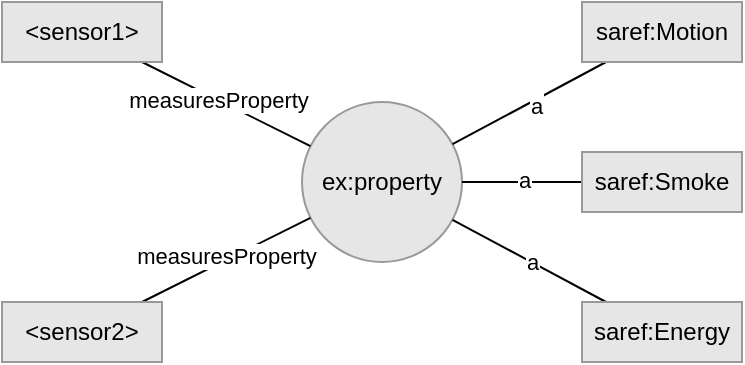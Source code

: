 <mxfile version="24.8.1">
  <diagram name="Page-1" id="ecjG0JHgeT6kbAFyBEh_">
    <mxGraphModel dx="1149" dy="540" grid="1" gridSize="10" guides="1" tooltips="1" connect="1" arrows="1" fold="1" page="1" pageScale="1" pageWidth="850" pageHeight="1100" math="0" shadow="0">
      <root>
        <mxCell id="0" />
        <mxCell id="1" parent="0" />
        <mxCell id="hyNhLRnG8r0BNJX-sW33-3" value="ex:property" style="ellipse;whiteSpace=wrap;html=1;aspect=fixed;fillColor=#E6E6E6;strokeColor=#999999;" vertex="1" parent="1">
          <mxGeometry x="290" y="240" width="80" height="80" as="geometry" />
        </mxCell>
        <mxCell id="hyNhLRnG8r0BNJX-sW33-7" value="" style="endArrow=none;html=1;rounded=0;" edge="1" parent="1" source="hyNhLRnG8r0BNJX-sW33-18" target="hyNhLRnG8r0BNJX-sW33-3">
          <mxGeometry width="50" height="50" relative="1" as="geometry">
            <mxPoint x="215.341" y="218.735" as="sourcePoint" />
            <mxPoint x="450" y="380" as="targetPoint" />
          </mxGeometry>
        </mxCell>
        <mxCell id="hyNhLRnG8r0BNJX-sW33-15" value="measuresProperty" style="edgeLabel;html=1;align=center;verticalAlign=middle;resizable=0;points=[];" vertex="1" connectable="0" parent="hyNhLRnG8r0BNJX-sW33-7">
          <mxGeometry x="-0.095" relative="1" as="geometry">
            <mxPoint as="offset" />
          </mxGeometry>
        </mxCell>
        <mxCell id="hyNhLRnG8r0BNJX-sW33-8" value="" style="endArrow=none;html=1;rounded=0;" edge="1" parent="1" source="hyNhLRnG8r0BNJX-sW33-19" target="hyNhLRnG8r0BNJX-sW33-3">
          <mxGeometry width="50" height="50" relative="1" as="geometry">
            <mxPoint x="215.341" y="341.265" as="sourcePoint" />
            <mxPoint x="450" y="380" as="targetPoint" />
          </mxGeometry>
        </mxCell>
        <mxCell id="hyNhLRnG8r0BNJX-sW33-16" value="measuresProperty" style="edgeLabel;html=1;align=center;verticalAlign=middle;resizable=0;points=[];" vertex="1" connectable="0" parent="hyNhLRnG8r0BNJX-sW33-8">
          <mxGeometry x="0.006" y="2" relative="1" as="geometry">
            <mxPoint as="offset" />
          </mxGeometry>
        </mxCell>
        <mxCell id="hyNhLRnG8r0BNJX-sW33-9" value="" style="endArrow=none;html=1;rounded=0;" edge="1" parent="1" source="hyNhLRnG8r0BNJX-sW33-3" target="hyNhLRnG8r0BNJX-sW33-20">
          <mxGeometry width="50" height="50" relative="1" as="geometry">
            <mxPoint x="400" y="430" as="sourcePoint" />
            <mxPoint x="448.793" y="185.023" as="targetPoint" />
          </mxGeometry>
        </mxCell>
        <mxCell id="hyNhLRnG8r0BNJX-sW33-12" value="a" style="edgeLabel;html=1;align=center;verticalAlign=middle;resizable=0;points=[];" vertex="1" connectable="0" parent="hyNhLRnG8r0BNJX-sW33-9">
          <mxGeometry x="0.042" y="-2" relative="1" as="geometry">
            <mxPoint as="offset" />
          </mxGeometry>
        </mxCell>
        <mxCell id="hyNhLRnG8r0BNJX-sW33-10" value="" style="endArrow=none;html=1;rounded=0;" edge="1" parent="1" source="hyNhLRnG8r0BNJX-sW33-3" target="hyNhLRnG8r0BNJX-sW33-21">
          <mxGeometry width="50" height="50" relative="1" as="geometry">
            <mxPoint x="400" y="430" as="sourcePoint" />
            <mxPoint x="440" y="280" as="targetPoint" />
          </mxGeometry>
        </mxCell>
        <mxCell id="hyNhLRnG8r0BNJX-sW33-13" value="a" style="edgeLabel;html=1;align=center;verticalAlign=middle;resizable=0;points=[];" vertex="1" connectable="0" parent="hyNhLRnG8r0BNJX-sW33-10">
          <mxGeometry x="0.016" y="1" relative="1" as="geometry">
            <mxPoint as="offset" />
          </mxGeometry>
        </mxCell>
        <mxCell id="hyNhLRnG8r0BNJX-sW33-11" value="" style="endArrow=none;html=1;rounded=0;" edge="1" parent="1" source="hyNhLRnG8r0BNJX-sW33-3" target="hyNhLRnG8r0BNJX-sW33-22">
          <mxGeometry width="50" height="50" relative="1" as="geometry">
            <mxPoint x="400" y="430" as="sourcePoint" />
            <mxPoint x="448.793" y="374.977" as="targetPoint" />
          </mxGeometry>
        </mxCell>
        <mxCell id="hyNhLRnG8r0BNJX-sW33-14" value="a" style="edgeLabel;html=1;align=center;verticalAlign=middle;resizable=0;points=[];" vertex="1" connectable="0" parent="hyNhLRnG8r0BNJX-sW33-11">
          <mxGeometry x="0.036" relative="1" as="geometry">
            <mxPoint as="offset" />
          </mxGeometry>
        </mxCell>
        <mxCell id="hyNhLRnG8r0BNJX-sW33-18" value="&amp;lt;sensor1&amp;gt;" style="rounded=0;whiteSpace=wrap;html=1;fillColor=#E6E6E6;strokeColor=#999999;" vertex="1" parent="1">
          <mxGeometry x="140" y="190" width="80" height="30" as="geometry" />
        </mxCell>
        <mxCell id="hyNhLRnG8r0BNJX-sW33-19" value="&amp;lt;sensor2&amp;gt;" style="rounded=0;whiteSpace=wrap;html=1;fillColor=#E6E6E6;strokeColor=#999999;" vertex="1" parent="1">
          <mxGeometry x="140" y="340" width="80" height="30" as="geometry" />
        </mxCell>
        <mxCell id="hyNhLRnG8r0BNJX-sW33-20" value="saref:Motion" style="rounded=0;whiteSpace=wrap;html=1;fillColor=#E6E6E6;strokeColor=#999999;" vertex="1" parent="1">
          <mxGeometry x="430" y="190" width="80" height="30" as="geometry" />
        </mxCell>
        <mxCell id="hyNhLRnG8r0BNJX-sW33-21" value="saref:Smoke" style="rounded=0;whiteSpace=wrap;html=1;fillColor=#E6E6E6;strokeColor=#999999;" vertex="1" parent="1">
          <mxGeometry x="430" y="265" width="80" height="30" as="geometry" />
        </mxCell>
        <mxCell id="hyNhLRnG8r0BNJX-sW33-22" value="saref:Energy" style="rounded=0;whiteSpace=wrap;html=1;fillColor=#E6E6E6;strokeColor=#999999;" vertex="1" parent="1">
          <mxGeometry x="430" y="340" width="80" height="30" as="geometry" />
        </mxCell>
      </root>
    </mxGraphModel>
  </diagram>
</mxfile>
